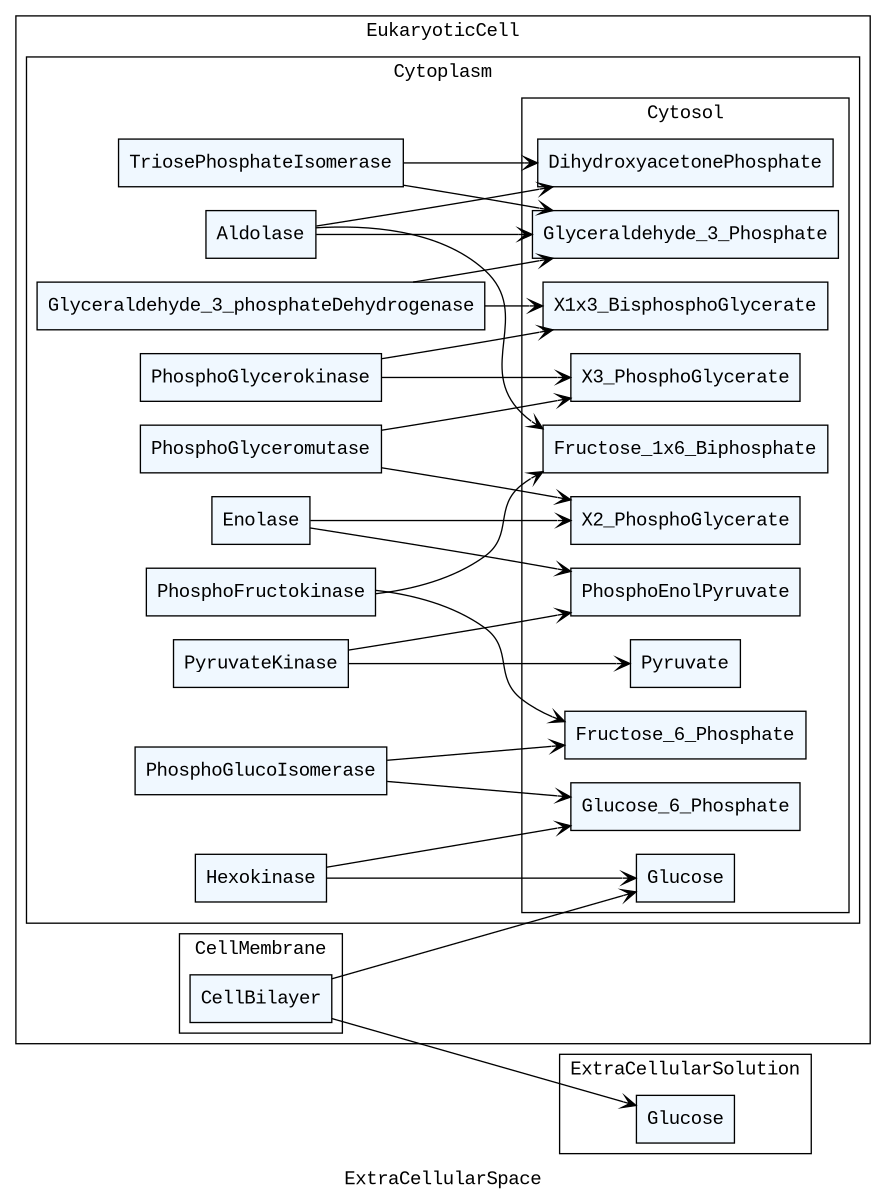/*
Automatically generated by Xholon version 0.8.1, using org.primordion.ef.Xholon2Graphviz.java
Sun Dec 13 19:31:34 GMT-500 2015 1450053094566
model: Cell - BioSystems paper
www.primordion.com/Xholon

To view this file, use Graphviz dot|fdp|neato|twopi|circo|sfdp from http://www.graphviz.org/
For example, to generate an SVG file:
  dot -Tsvg -O ExtraCellularSpace_0_1450053094566.gv
Alternatively try one of these:
  dot -Tsvg -O ExtraCellularSpace_0_1450053094566.gv
  dot -Tsvg -O -Grankdir=LR ExtraCellularSpace_0_1450053094566.gv
  fdp -Tsvg -O ExtraCellularSpace_0_1450053094566.gv
  neato -Tsvg -O ExtraCellularSpace_0_1450053094566.gv
  circo -Tsvg -O ExtraCellularSpace_0_1450053094566.gv
Or use one of: -Tgif -Tjpg -Tpdf -Tpng -Txdot -Txlib
See also: http://hughesbennett.net/Graphviz
See also: http://graphviz-dev.appspot.com/
See also: http://www.webgraphviz.com/
See also: http://rise4fun.com/agl/

To repeat this Xholon export:
 $wnd.xh.xport("Graphviz", $wnd.xh.root(), '{"gvFileExt":".gv","gvGraph":"digraph","layout":"dot","edgeOp":"->","gvCluster":"cluster","shouldShowStateMachineEntities":false,"filter":"--Behavior,Script","nameTemplateNodeId":"^^^^i^","nameTemplateNodeLabel":"R^^^^^","shouldQuoteLabels":true,"shouldShowLinks":true,"shouldSpecifyLayout":true,"maxLabelLen":-1,"shouldColor":true,"defaultColor":"#f0f8ff","shouldSpecifyShape":true,"shape":"box","shouldSpecifySize":true,"size":"8","shouldSpecifyFontname":true,"fontname":"\"Courier New\"","shouldSpecifyArrowhead":true,"arrowhead":"vee","shouldSpecifyStylesheet":true,"stylesheet":"Xholon.css","shouldSpecifyRankdir":true,"rankdir":"LR","shouldDisplayGraph":false,"outputFormat":"svg"}');
*/
digraph 0 {
 graph [label="ExtraCellularSpace",layout=dot,stylesheet="Xholon.css",rankdir=LR,size=8,fontname="Courier New",compound=true]
 node [style=filled,fillcolor="#f0f8ff",shape=box,fontname="Courier New"]
 edge [arrowhead=vee]
 subgraph cluster1 { label="ExtraCellularSolution"
  2 [label="Glucose"]
 }
 subgraph cluster3 { label="EukaryoticCell"
  subgraph cluster4 { label="CellMembrane"
   5 [label="CellBilayer"]
  }
  subgraph cluster6 { label="Cytoplasm"
   subgraph cluster7 { label="Cytosol"
    8 [label="Glucose"]
    9 [label="Glucose_6_Phosphate"]
    10 [label="Fructose_6_Phosphate"]
    11 [label="Fructose_1x6_Biphosphate"]
    12 [label="DihydroxyacetonePhosphate"]
    13 [label="Glyceraldehyde_3_Phosphate"]
    14 [label="X1x3_BisphosphoGlycerate"]
    15 [label="X3_PhosphoGlycerate"]
    16 [label="X2_PhosphoGlycerate"]
    17 [label="PhosphoEnolPyruvate"]
    18 [label="Pyruvate"]
   }
   19 [label="Hexokinase"]
   20 [label="PhosphoGlucoIsomerase"]
   21 [label="PhosphoFructokinase"]
   22 [label="Aldolase"]
   23 [label="TriosePhosphateIsomerase"]
   24 [label="Glyceraldehyde_3_phosphateDehydrogenase"]
   25 [label="PhosphoGlycerokinase"]
   26 [label="PhosphoGlyceromutase"]
   27 [label="Enolase"]
   28 [label="PyruvateKinase"]
   19 -> 8; 19 -> 9; 20 -> 9; 20 -> 10; 21 -> 10; 21 -> 11; 22 -> 11; 22 -> 13; 22 -> 12; 23 -> 12; 23 -> 13; 24 -> 13; 24 -> 14; 25 -> 14; 25 -> 15; 26 -> 15; 26 -> 16; 27 -> 16; 27 -> 17; 28 -> 17; 28 -> 18;
  }
  5 -> 8;
 }
 5 -> 2;
}

